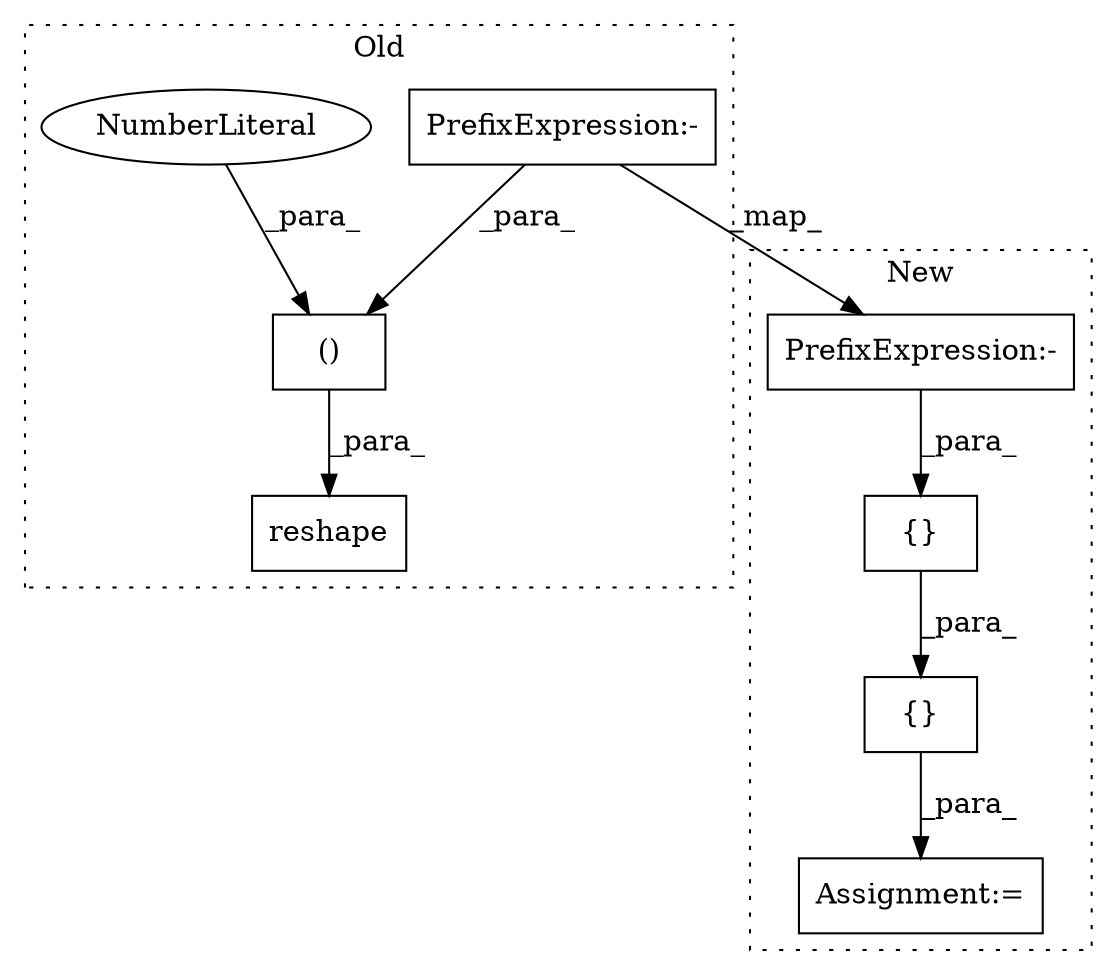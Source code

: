 digraph G {
subgraph cluster0 {
1 [label="reshape" a="32" s="1072,1105" l="8,2" shape="box"];
4 [label="()" a="106" s="1089" l="16" shape="box"];
5 [label="NumberLiteral" a="34" s="1089" l="1" shape="ellipse"];
6 [label="PrefixExpression:-" a="38" s="1103" l="1" shape="box"];
label = "Old";
style="dotted";
}
subgraph cluster1 {
2 [label="{}" a="4" s="1008,1018" l="1,1" shape="box"];
3 [label="Assignment:=" a="7" s="1031" l="2" shape="box"];
7 [label="PrefixExpression:-" a="38" s="1010" l="1" shape="box"];
8 [label="{}" a="4" s="1009,1012" l="1,1" shape="box"];
label = "New";
style="dotted";
}
2 -> 3 [label="_para_"];
4 -> 1 [label="_para_"];
5 -> 4 [label="_para_"];
6 -> 4 [label="_para_"];
6 -> 7 [label="_map_"];
7 -> 8 [label="_para_"];
8 -> 2 [label="_para_"];
}